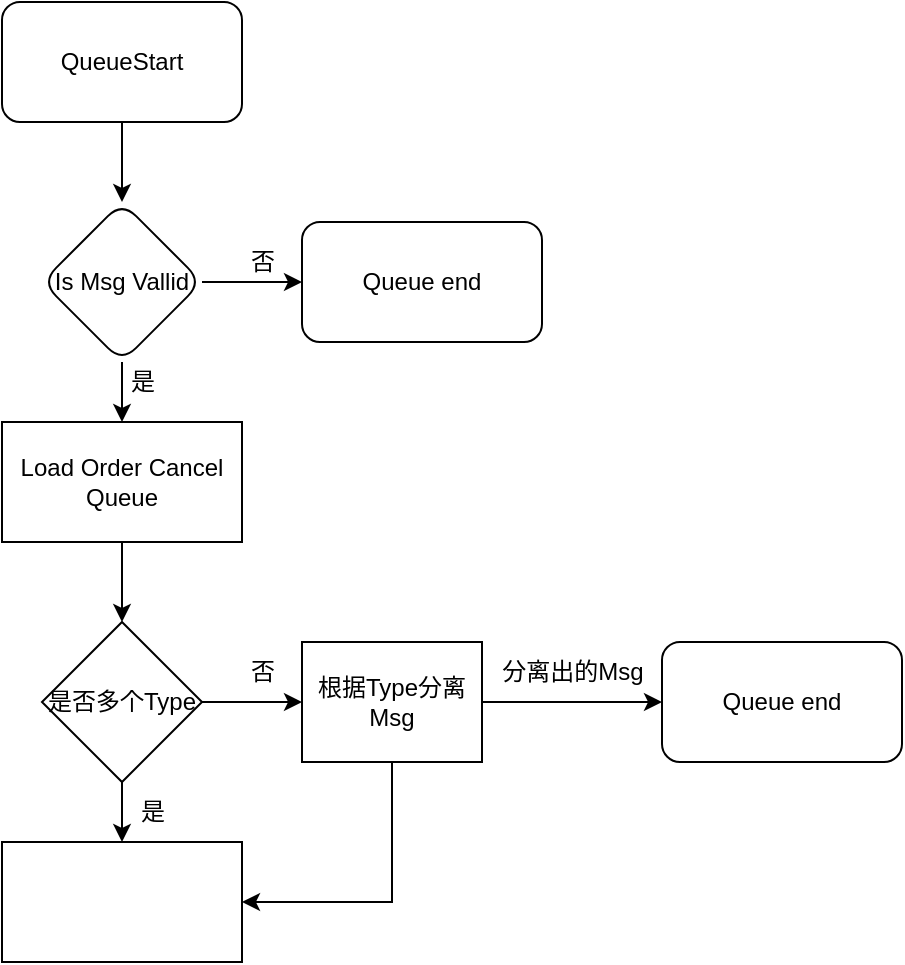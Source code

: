 <mxfile version="20.8.20" type="github">
  <diagram id="C5RBs43oDa-KdzZeNtuy" name="Page-1">
    <mxGraphModel dx="1055" dy="704" grid="1" gridSize="10" guides="1" tooltips="1" connect="1" arrows="1" fold="1" page="1" pageScale="1" pageWidth="827" pageHeight="1169" math="0" shadow="0">
      <root>
        <mxCell id="WIyWlLk6GJQsqaUBKTNV-0" />
        <mxCell id="WIyWlLk6GJQsqaUBKTNV-1" parent="WIyWlLk6GJQsqaUBKTNV-0" />
        <mxCell id="ddag1x1IKj1FcINuBp14-2" style="edgeStyle=orthogonalEdgeStyle;rounded=0;orthogonalLoop=1;jettySize=auto;html=1;exitX=0.5;exitY=1;exitDx=0;exitDy=0;entryX=0.5;entryY=0;entryDx=0;entryDy=0;" edge="1" parent="WIyWlLk6GJQsqaUBKTNV-1" source="ddag1x1IKj1FcINuBp14-0" target="ddag1x1IKj1FcINuBp14-1">
          <mxGeometry relative="1" as="geometry" />
        </mxCell>
        <mxCell id="ddag1x1IKj1FcINuBp14-0" value="QueueStart" style="rounded=1;whiteSpace=wrap;html=1;" vertex="1" parent="WIyWlLk6GJQsqaUBKTNV-1">
          <mxGeometry x="40" y="30" width="120" height="60" as="geometry" />
        </mxCell>
        <mxCell id="ddag1x1IKj1FcINuBp14-5" value="" style="edgeStyle=orthogonalEdgeStyle;rounded=0;orthogonalLoop=1;jettySize=auto;html=1;" edge="1" parent="WIyWlLk6GJQsqaUBKTNV-1" source="ddag1x1IKj1FcINuBp14-1" target="ddag1x1IKj1FcINuBp14-4">
          <mxGeometry relative="1" as="geometry" />
        </mxCell>
        <mxCell id="ddag1x1IKj1FcINuBp14-8" value="" style="edgeStyle=orthogonalEdgeStyle;rounded=0;orthogonalLoop=1;jettySize=auto;html=1;" edge="1" parent="WIyWlLk6GJQsqaUBKTNV-1" source="ddag1x1IKj1FcINuBp14-1" target="ddag1x1IKj1FcINuBp14-7">
          <mxGeometry relative="1" as="geometry" />
        </mxCell>
        <mxCell id="ddag1x1IKj1FcINuBp14-1" value="Is Msg Vallid" style="rhombus;whiteSpace=wrap;html=1;rounded=1;" vertex="1" parent="WIyWlLk6GJQsqaUBKTNV-1">
          <mxGeometry x="60" y="130" width="80" height="80" as="geometry" />
        </mxCell>
        <mxCell id="ddag1x1IKj1FcINuBp14-4" value="Queue end" style="whiteSpace=wrap;html=1;rounded=1;" vertex="1" parent="WIyWlLk6GJQsqaUBKTNV-1">
          <mxGeometry x="190" y="140" width="120" height="60" as="geometry" />
        </mxCell>
        <mxCell id="ddag1x1IKj1FcINuBp14-10" value="" style="edgeStyle=orthogonalEdgeStyle;rounded=0;orthogonalLoop=1;jettySize=auto;html=1;" edge="1" parent="WIyWlLk6GJQsqaUBKTNV-1" source="ddag1x1IKj1FcINuBp14-7" target="ddag1x1IKj1FcINuBp14-9">
          <mxGeometry relative="1" as="geometry" />
        </mxCell>
        <mxCell id="ddag1x1IKj1FcINuBp14-7" value="Load Order Cancel Queue" style="rounded=0;whiteSpace=wrap;html=1;" vertex="1" parent="WIyWlLk6GJQsqaUBKTNV-1">
          <mxGeometry x="40" y="240" width="120" height="60" as="geometry" />
        </mxCell>
        <mxCell id="ddag1x1IKj1FcINuBp14-14" value="" style="edgeStyle=orthogonalEdgeStyle;rounded=0;orthogonalLoop=1;jettySize=auto;html=1;" edge="1" parent="WIyWlLk6GJQsqaUBKTNV-1" source="ddag1x1IKj1FcINuBp14-9" target="ddag1x1IKj1FcINuBp14-13">
          <mxGeometry relative="1" as="geometry" />
        </mxCell>
        <mxCell id="ddag1x1IKj1FcINuBp14-18" style="edgeStyle=orthogonalEdgeStyle;rounded=0;orthogonalLoop=1;jettySize=auto;html=1;exitX=1;exitY=0.5;exitDx=0;exitDy=0;entryX=0;entryY=0.5;entryDx=0;entryDy=0;" edge="1" parent="WIyWlLk6GJQsqaUBKTNV-1" source="ddag1x1IKj1FcINuBp14-9">
          <mxGeometry relative="1" as="geometry">
            <mxPoint x="190" y="380" as="targetPoint" />
          </mxGeometry>
        </mxCell>
        <mxCell id="ddag1x1IKj1FcINuBp14-9" value="是否多个Type" style="rhombus;whiteSpace=wrap;html=1;rounded=0;" vertex="1" parent="WIyWlLk6GJQsqaUBKTNV-1">
          <mxGeometry x="60" y="340" width="80" height="80" as="geometry" />
        </mxCell>
        <mxCell id="ddag1x1IKj1FcINuBp14-11" value="否" style="text;html=1;align=center;verticalAlign=middle;resizable=0;points=[];autosize=1;strokeColor=none;fillColor=none;" vertex="1" parent="WIyWlLk6GJQsqaUBKTNV-1">
          <mxGeometry x="150" y="145" width="40" height="30" as="geometry" />
        </mxCell>
        <mxCell id="ddag1x1IKj1FcINuBp14-12" value="是" style="text;html=1;align=center;verticalAlign=middle;resizable=0;points=[];autosize=1;strokeColor=none;fillColor=none;" vertex="1" parent="WIyWlLk6GJQsqaUBKTNV-1">
          <mxGeometry x="90" y="205" width="40" height="30" as="geometry" />
        </mxCell>
        <mxCell id="ddag1x1IKj1FcINuBp14-13" value="" style="rounded=0;whiteSpace=wrap;html=1;" vertex="1" parent="WIyWlLk6GJQsqaUBKTNV-1">
          <mxGeometry x="40" y="450" width="120" height="60" as="geometry" />
        </mxCell>
        <mxCell id="ddag1x1IKj1FcINuBp14-15" value="是" style="text;html=1;align=center;verticalAlign=middle;resizable=0;points=[];autosize=1;strokeColor=none;fillColor=none;" vertex="1" parent="WIyWlLk6GJQsqaUBKTNV-1">
          <mxGeometry x="95" y="420" width="40" height="30" as="geometry" />
        </mxCell>
        <mxCell id="ddag1x1IKj1FcINuBp14-19" value="否" style="text;html=1;align=center;verticalAlign=middle;resizable=0;points=[];autosize=1;strokeColor=none;fillColor=none;" vertex="1" parent="WIyWlLk6GJQsqaUBKTNV-1">
          <mxGeometry x="150" y="350" width="40" height="30" as="geometry" />
        </mxCell>
        <mxCell id="ddag1x1IKj1FcINuBp14-22" style="edgeStyle=orthogonalEdgeStyle;rounded=0;orthogonalLoop=1;jettySize=auto;html=1;exitX=1;exitY=0.5;exitDx=0;exitDy=0;entryX=0;entryY=0.5;entryDx=0;entryDy=0;" edge="1" parent="WIyWlLk6GJQsqaUBKTNV-1" source="ddag1x1IKj1FcINuBp14-20" target="ddag1x1IKj1FcINuBp14-21">
          <mxGeometry relative="1" as="geometry" />
        </mxCell>
        <mxCell id="ddag1x1IKj1FcINuBp14-24" style="edgeStyle=orthogonalEdgeStyle;rounded=0;orthogonalLoop=1;jettySize=auto;html=1;exitX=0.5;exitY=1;exitDx=0;exitDy=0;entryX=1;entryY=0.5;entryDx=0;entryDy=0;" edge="1" parent="WIyWlLk6GJQsqaUBKTNV-1" source="ddag1x1IKj1FcINuBp14-20" target="ddag1x1IKj1FcINuBp14-13">
          <mxGeometry relative="1" as="geometry" />
        </mxCell>
        <mxCell id="ddag1x1IKj1FcINuBp14-20" value="根据Type分离Msg" style="rounded=0;whiteSpace=wrap;html=1;" vertex="1" parent="WIyWlLk6GJQsqaUBKTNV-1">
          <mxGeometry x="190" y="350" width="90" height="60" as="geometry" />
        </mxCell>
        <mxCell id="ddag1x1IKj1FcINuBp14-21" value="Queue end" style="whiteSpace=wrap;html=1;rounded=1;" vertex="1" parent="WIyWlLk6GJQsqaUBKTNV-1">
          <mxGeometry x="370" y="350" width="120" height="60" as="geometry" />
        </mxCell>
        <mxCell id="ddag1x1IKj1FcINuBp14-23" value="分离出的Msg" style="text;html=1;align=center;verticalAlign=middle;resizable=0;points=[];autosize=1;strokeColor=none;fillColor=none;" vertex="1" parent="WIyWlLk6GJQsqaUBKTNV-1">
          <mxGeometry x="280" y="350" width="90" height="30" as="geometry" />
        </mxCell>
      </root>
    </mxGraphModel>
  </diagram>
</mxfile>
